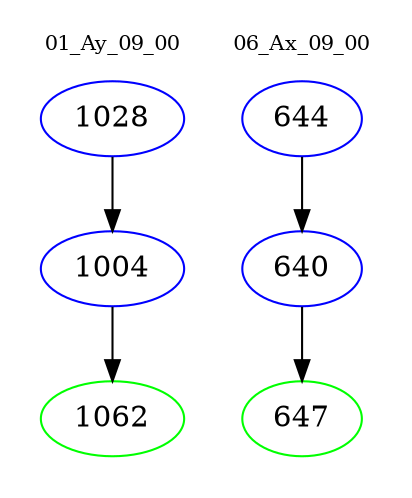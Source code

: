 digraph{
subgraph cluster_0 {
color = white
label = "01_Ay_09_00";
fontsize=10;
T0_1028 [label="1028", color="blue"]
T0_1028 -> T0_1004 [color="black"]
T0_1004 [label="1004", color="blue"]
T0_1004 -> T0_1062 [color="black"]
T0_1062 [label="1062", color="green"]
}
subgraph cluster_1 {
color = white
label = "06_Ax_09_00";
fontsize=10;
T1_644 [label="644", color="blue"]
T1_644 -> T1_640 [color="black"]
T1_640 [label="640", color="blue"]
T1_640 -> T1_647 [color="black"]
T1_647 [label="647", color="green"]
}
}
